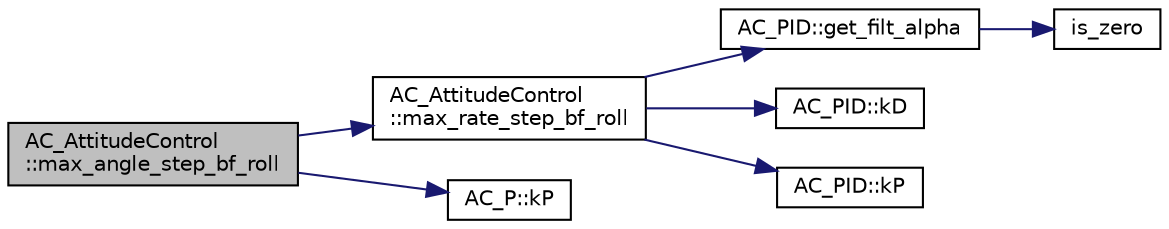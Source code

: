 digraph "AC_AttitudeControl::max_angle_step_bf_roll"
{
 // INTERACTIVE_SVG=YES
  edge [fontname="Helvetica",fontsize="10",labelfontname="Helvetica",labelfontsize="10"];
  node [fontname="Helvetica",fontsize="10",shape=record];
  rankdir="LR";
  Node1 [label="AC_AttitudeControl\l::max_angle_step_bf_roll",height=0.2,width=0.4,color="black", fillcolor="grey75", style="filled", fontcolor="black"];
  Node1 -> Node2 [color="midnightblue",fontsize="10",style="solid",fontname="Helvetica"];
  Node2 [label="AC_AttitudeControl\l::max_rate_step_bf_roll",height=0.2,width=0.4,color="black", fillcolor="white", style="filled",URL="$classAC__AttitudeControl.html#a81707c8a063a129c3025c87687b06b52"];
  Node2 -> Node3 [color="midnightblue",fontsize="10",style="solid",fontname="Helvetica"];
  Node3 [label="AC_PID::get_filt_alpha",height=0.2,width=0.4,color="black", fillcolor="white", style="filled",URL="$classAC__PID.html#ac12ffbd4fd053c6152d403b69e07b8e1"];
  Node3 -> Node4 [color="midnightblue",fontsize="10",style="solid",fontname="Helvetica"];
  Node4 [label="is_zero",height=0.2,width=0.4,color="black", fillcolor="white", style="filled",URL="$AP__Math_8h.html#a108b79eeb35c5d58f324458ec9e1e9f2"];
  Node2 -> Node5 [color="midnightblue",fontsize="10",style="solid",fontname="Helvetica"];
  Node5 [label="AC_PID::kD",height=0.2,width=0.4,color="black", fillcolor="white", style="filled",URL="$classAC__PID.html#a071b5199b1b8d526dde58c4ea4609e14"];
  Node2 -> Node6 [color="midnightblue",fontsize="10",style="solid",fontname="Helvetica"];
  Node6 [label="AC_PID::kP",height=0.2,width=0.4,color="black", fillcolor="white", style="filled",URL="$classAC__PID.html#a98526d0e4aa40c016ba339b41654c5f5"];
  Node1 -> Node7 [color="midnightblue",fontsize="10",style="solid",fontname="Helvetica"];
  Node7 [label="AC_P::kP",height=0.2,width=0.4,color="black", fillcolor="white", style="filled",URL="$classAC__P.html#a9378b33d8cfb4bf2417880c038f1b7a2"];
}
